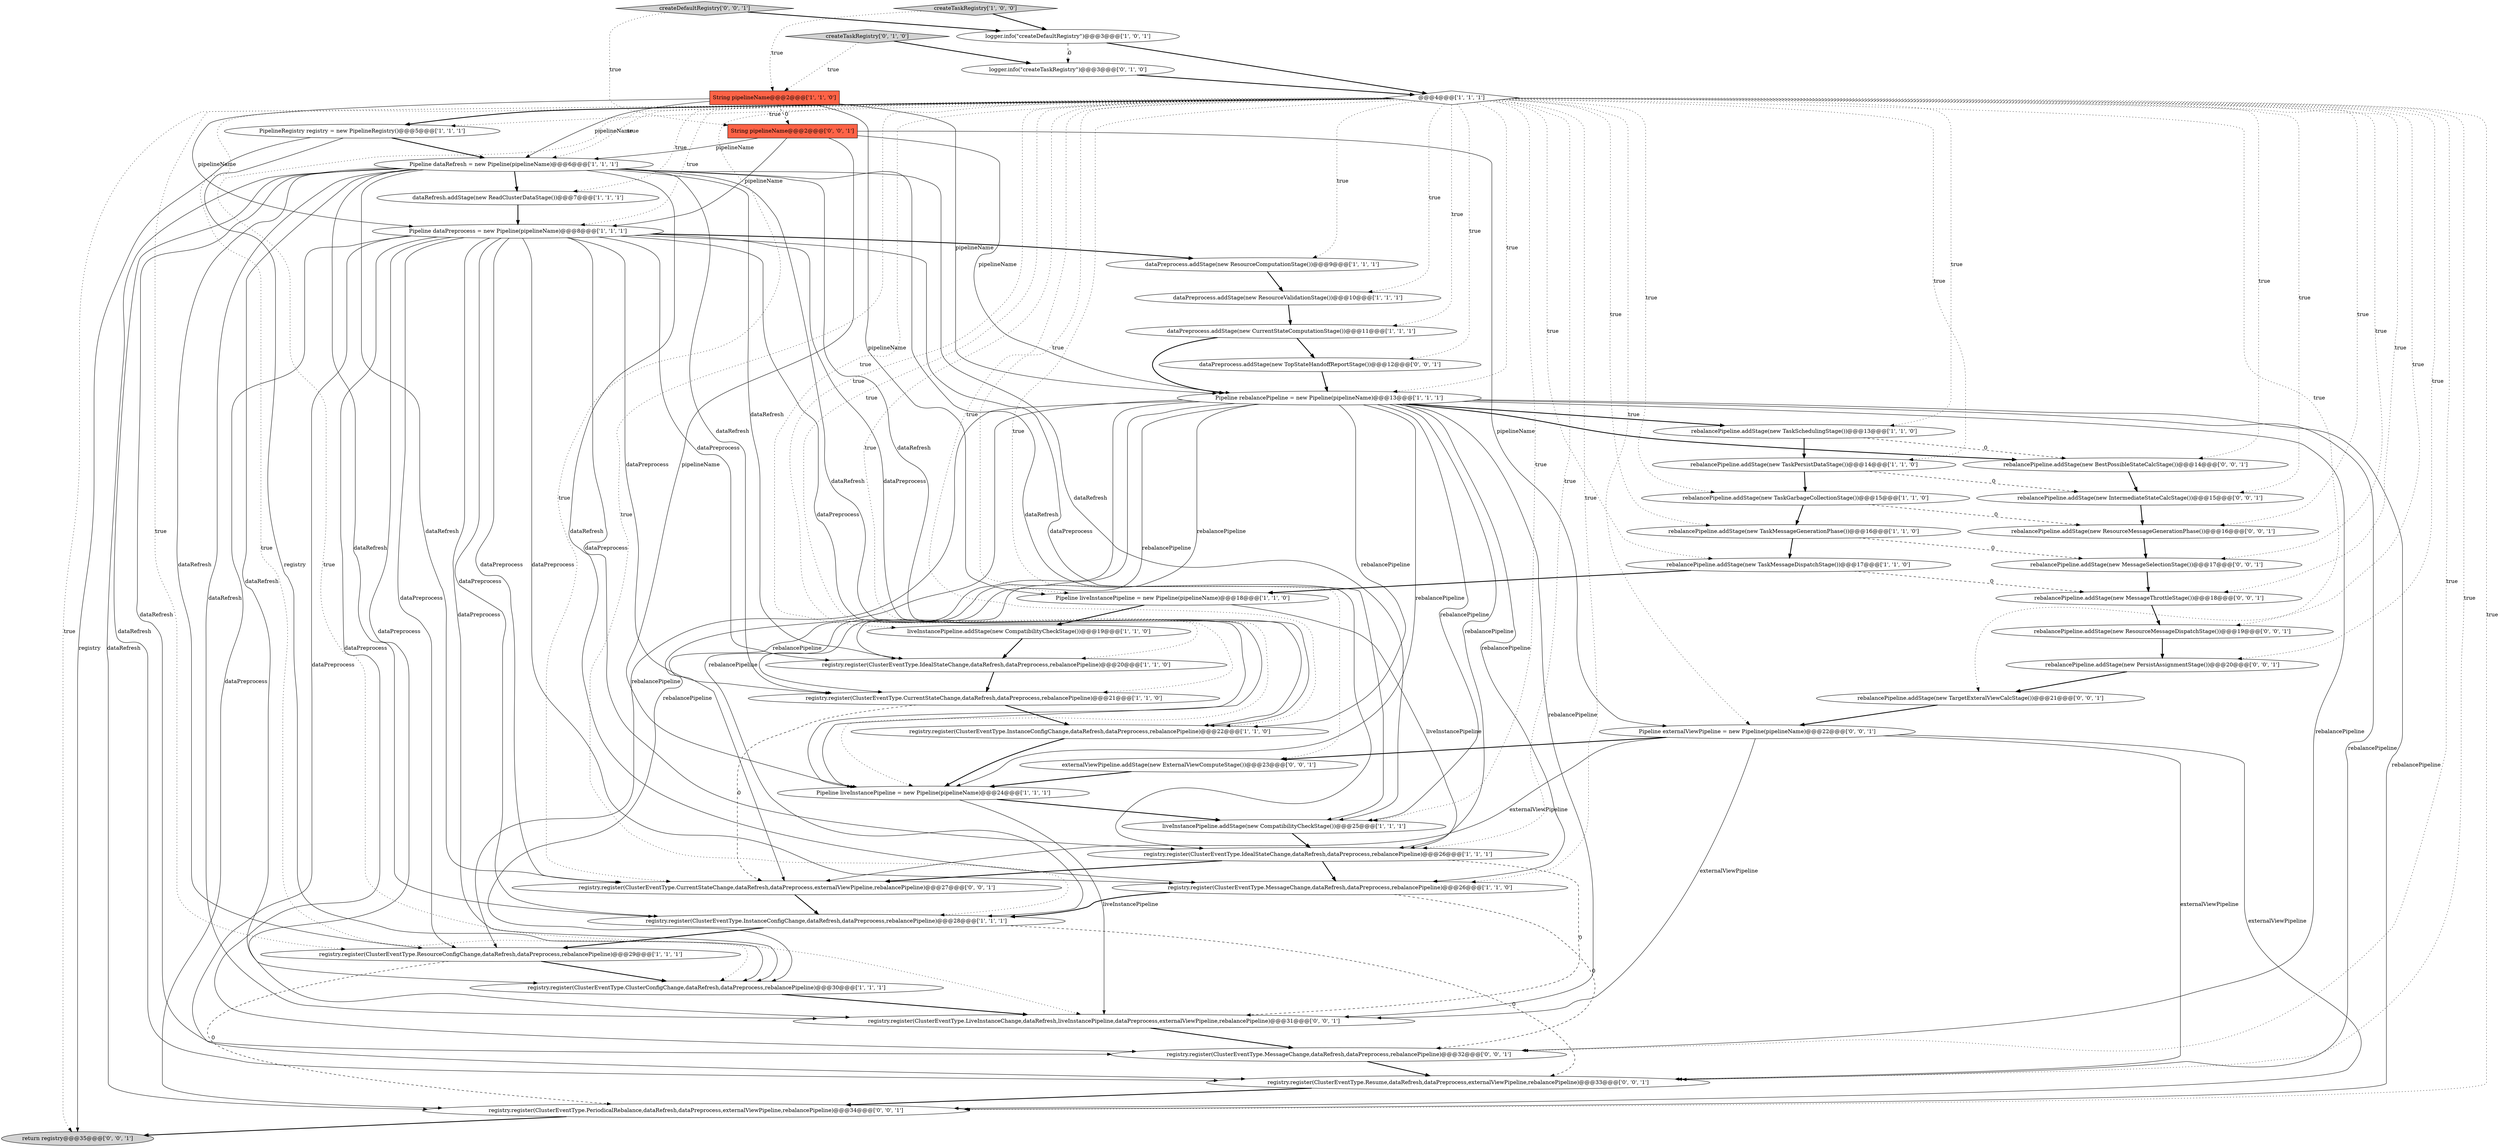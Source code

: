 digraph {
34 [style = filled, label = "registry.register(ClusterEventType.PeriodicalRebalance,dataRefresh,dataPreprocess,externalViewPipeline,rebalancePipeline)@@@34@@@['0', '0', '1']", fillcolor = white, shape = ellipse image = "AAA0AAABBB3BBB"];
40 [style = filled, label = "dataPreprocess.addStage(new TopStateHandoffReportStage())@@@12@@@['0', '0', '1']", fillcolor = white, shape = ellipse image = "AAA0AAABBB3BBB"];
4 [style = filled, label = "dataPreprocess.addStage(new CurrentStateComputationStage())@@@11@@@['1', '1', '1']", fillcolor = white, shape = ellipse image = "AAA0AAABBB1BBB"];
41 [style = filled, label = "rebalancePipeline.addStage(new PersistAssignmentStage())@@@20@@@['0', '0', '1']", fillcolor = white, shape = ellipse image = "AAA0AAABBB3BBB"];
48 [style = filled, label = "rebalancePipeline.addStage(new BestPossibleStateCalcStage())@@@14@@@['0', '0', '1']", fillcolor = white, shape = ellipse image = "AAA0AAABBB3BBB"];
13 [style = filled, label = "@@@4@@@['1', '1', '1']", fillcolor = white, shape = diamond image = "AAA0AAABBB1BBB"];
1 [style = filled, label = "registry.register(ClusterEventType.ClusterConfigChange,dataRefresh,dataPreprocess,rebalancePipeline)@@@30@@@['1', '1', '1']", fillcolor = white, shape = ellipse image = "AAA0AAABBB1BBB"];
8 [style = filled, label = "dataRefresh.addStage(new ReadClusterDataStage())@@@7@@@['1', '1', '1']", fillcolor = white, shape = ellipse image = "AAA0AAABBB1BBB"];
17 [style = filled, label = "Pipeline liveInstancePipeline = new Pipeline(pipelineName)@@@24@@@['1', '1', '1']", fillcolor = white, shape = ellipse image = "AAA0AAABBB1BBB"];
0 [style = filled, label = "liveInstancePipeline.addStage(new CompatibilityCheckStage())@@@19@@@['1', '1', '0']", fillcolor = white, shape = ellipse image = "AAA0AAABBB1BBB"];
11 [style = filled, label = "registry.register(ClusterEventType.ResourceConfigChange,dataRefresh,dataPreprocess,rebalancePipeline)@@@29@@@['1', '1', '1']", fillcolor = white, shape = ellipse image = "AAA0AAABBB1BBB"];
21 [style = filled, label = "registry.register(ClusterEventType.IdealStateChange,dataRefresh,dataPreprocess,rebalancePipeline)@@@20@@@['1', '1', '0']", fillcolor = white, shape = ellipse image = "AAA0AAABBB1BBB"];
38 [style = filled, label = "externalViewPipeline.addStage(new ExternalViewComputeStage())@@@23@@@['0', '0', '1']", fillcolor = white, shape = ellipse image = "AAA0AAABBB3BBB"];
10 [style = filled, label = "rebalancePipeline.addStage(new TaskGarbageCollectionStage())@@@15@@@['1', '1', '0']", fillcolor = white, shape = ellipse image = "AAA0AAABBB1BBB"];
7 [style = filled, label = "Pipeline rebalancePipeline = new Pipeline(pipelineName)@@@13@@@['1', '1', '1']", fillcolor = white, shape = ellipse image = "AAA0AAABBB1BBB"];
18 [style = filled, label = "registry.register(ClusterEventType.InstanceConfigChange,dataRefresh,dataPreprocess,rebalancePipeline)@@@28@@@['1', '1', '1']", fillcolor = white, shape = ellipse image = "AAA0AAABBB1BBB"];
30 [style = filled, label = "createTaskRegistry['0', '1', '0']", fillcolor = lightgray, shape = diamond image = "AAA0AAABBB2BBB"];
36 [style = filled, label = "rebalancePipeline.addStage(new IntermediateStateCalcStage())@@@15@@@['0', '0', '1']", fillcolor = white, shape = ellipse image = "AAA0AAABBB3BBB"];
39 [style = filled, label = "return registry@@@35@@@['0', '0', '1']", fillcolor = lightgray, shape = ellipse image = "AAA0AAABBB3BBB"];
20 [style = filled, label = "rebalancePipeline.addStage(new TaskPersistDataStage())@@@14@@@['1', '1', '0']", fillcolor = white, shape = ellipse image = "AAA0AAABBB1BBB"];
47 [style = filled, label = "rebalancePipeline.addStage(new TargetExteralViewCalcStage())@@@21@@@['0', '0', '1']", fillcolor = white, shape = ellipse image = "AAA0AAABBB3BBB"];
14 [style = filled, label = "dataPreprocess.addStage(new ResourceComputationStage())@@@9@@@['1', '1', '1']", fillcolor = white, shape = ellipse image = "AAA0AAABBB1BBB"];
44 [style = filled, label = "rebalancePipeline.addStage(new ResourceMessageGenerationPhase())@@@16@@@['0', '0', '1']", fillcolor = white, shape = ellipse image = "AAA0AAABBB3BBB"];
9 [style = filled, label = "rebalancePipeline.addStage(new TaskSchedulingStage())@@@13@@@['1', '1', '0']", fillcolor = white, shape = ellipse image = "AAA0AAABBB1BBB"];
32 [style = filled, label = "registry.register(ClusterEventType.Resume,dataRefresh,dataPreprocess,externalViewPipeline,rebalancePipeline)@@@33@@@['0', '0', '1']", fillcolor = white, shape = ellipse image = "AAA0AAABBB3BBB"];
49 [style = filled, label = "String pipelineName@@@2@@@['0', '0', '1']", fillcolor = tomato, shape = box image = "AAA0AAABBB3BBB"];
26 [style = filled, label = "logger.info(\"createDefaultRegistry\")@@@3@@@['1', '0', '1']", fillcolor = white, shape = ellipse image = "AAA0AAABBB1BBB"];
15 [style = filled, label = "createTaskRegistry['1', '0', '0']", fillcolor = lightgray, shape = diamond image = "AAA0AAABBB1BBB"];
29 [style = filled, label = "logger.info(\"createTaskRegistry\")@@@3@@@['0', '1', '0']", fillcolor = white, shape = ellipse image = "AAA1AAABBB2BBB"];
45 [style = filled, label = "rebalancePipeline.addStage(new ResourceMessageDispatchStage())@@@19@@@['0', '0', '1']", fillcolor = white, shape = ellipse image = "AAA0AAABBB3BBB"];
37 [style = filled, label = "rebalancePipeline.addStage(new MessageThrottleStage())@@@18@@@['0', '0', '1']", fillcolor = white, shape = ellipse image = "AAA0AAABBB3BBB"];
25 [style = filled, label = "registry.register(ClusterEventType.InstanceConfigChange,dataRefresh,dataPreprocess,rebalancePipeline)@@@22@@@['1', '1', '0']", fillcolor = white, shape = ellipse image = "AAA0AAABBB1BBB"];
19 [style = filled, label = "String pipelineName@@@2@@@['1', '1', '0']", fillcolor = tomato, shape = box image = "AAA0AAABBB1BBB"];
46 [style = filled, label = "Pipeline externalViewPipeline = new Pipeline(pipelineName)@@@22@@@['0', '0', '1']", fillcolor = white, shape = ellipse image = "AAA0AAABBB3BBB"];
5 [style = filled, label = "rebalancePipeline.addStage(new TaskMessageGenerationPhase())@@@16@@@['1', '1', '0']", fillcolor = white, shape = ellipse image = "AAA0AAABBB1BBB"];
6 [style = filled, label = "rebalancePipeline.addStage(new TaskMessageDispatchStage())@@@17@@@['1', '1', '0']", fillcolor = white, shape = ellipse image = "AAA0AAABBB1BBB"];
12 [style = filled, label = "Pipeline liveInstancePipeline = new Pipeline(pipelineName)@@@18@@@['1', '1', '0']", fillcolor = white, shape = ellipse image = "AAA0AAABBB1BBB"];
16 [style = filled, label = "Pipeline dataRefresh = new Pipeline(pipelineName)@@@6@@@['1', '1', '1']", fillcolor = white, shape = ellipse image = "AAA0AAABBB1BBB"];
22 [style = filled, label = "liveInstancePipeline.addStage(new CompatibilityCheckStage())@@@25@@@['1', '1', '1']", fillcolor = white, shape = ellipse image = "AAA0AAABBB1BBB"];
2 [style = filled, label = "registry.register(ClusterEventType.IdealStateChange,dataRefresh,dataPreprocess,rebalancePipeline)@@@26@@@['1', '1', '1']", fillcolor = white, shape = ellipse image = "AAA0AAABBB1BBB"];
27 [style = filled, label = "Pipeline dataPreprocess = new Pipeline(pipelineName)@@@8@@@['1', '1', '1']", fillcolor = white, shape = ellipse image = "AAA0AAABBB1BBB"];
24 [style = filled, label = "dataPreprocess.addStage(new ResourceValidationStage())@@@10@@@['1', '1', '1']", fillcolor = white, shape = ellipse image = "AAA0AAABBB1BBB"];
33 [style = filled, label = "createDefaultRegistry['0', '0', '1']", fillcolor = lightgray, shape = diamond image = "AAA0AAABBB3BBB"];
3 [style = filled, label = "registry.register(ClusterEventType.MessageChange,dataRefresh,dataPreprocess,rebalancePipeline)@@@26@@@['1', '1', '0']", fillcolor = white, shape = ellipse image = "AAA0AAABBB1BBB"];
28 [style = filled, label = "registry.register(ClusterEventType.CurrentStateChange,dataRefresh,dataPreprocess,rebalancePipeline)@@@21@@@['1', '1', '0']", fillcolor = white, shape = ellipse image = "AAA0AAABBB1BBB"];
42 [style = filled, label = "registry.register(ClusterEventType.CurrentStateChange,dataRefresh,dataPreprocess,externalViewPipeline,rebalancePipeline)@@@27@@@['0', '0', '1']", fillcolor = white, shape = ellipse image = "AAA0AAABBB3BBB"];
23 [style = filled, label = "PipelineRegistry registry = new PipelineRegistry()@@@5@@@['1', '1', '1']", fillcolor = white, shape = ellipse image = "AAA0AAABBB1BBB"];
35 [style = filled, label = "registry.register(ClusterEventType.LiveInstanceChange,dataRefresh,liveInstancePipeline,dataPreprocess,externalViewPipeline,rebalancePipeline)@@@31@@@['0', '0', '1']", fillcolor = white, shape = ellipse image = "AAA0AAABBB3BBB"];
43 [style = filled, label = "registry.register(ClusterEventType.MessageChange,dataRefresh,dataPreprocess,rebalancePipeline)@@@32@@@['0', '0', '1']", fillcolor = white, shape = ellipse image = "AAA0AAABBB3BBB"];
31 [style = filled, label = "rebalancePipeline.addStage(new MessageSelectionStage())@@@17@@@['0', '0', '1']", fillcolor = white, shape = ellipse image = "AAA0AAABBB3BBB"];
29->13 [style = bold, label=""];
48->36 [style = bold, label=""];
30->19 [style = dotted, label="true"];
13->42 [style = dotted, label="true"];
42->18 [style = bold, label=""];
16->17 [style = solid, label="dataRefresh"];
13->1 [style = dotted, label="true"];
13->37 [style = dotted, label="true"];
7->2 [style = solid, label="rebalancePipeline"];
20->10 [style = bold, label=""];
16->28 [style = solid, label="dataRefresh"];
27->35 [style = solid, label="dataPreprocess"];
41->47 [style = bold, label=""];
28->42 [style = dashed, label="0"];
13->46 [style = dotted, label="true"];
23->16 [style = bold, label=""];
16->3 [style = solid, label="dataRefresh"];
45->41 [style = bold, label=""];
27->32 [style = solid, label="dataPreprocess"];
14->24 [style = bold, label=""];
7->11 [style = solid, label="rebalancePipeline"];
27->43 [style = solid, label="dataPreprocess"];
25->17 [style = bold, label=""];
23->1 [style = solid, label="registry"];
19->16 [style = solid, label="pipelineName"];
46->38 [style = bold, label=""];
13->38 [style = dotted, label="true"];
46->34 [style = solid, label="externalViewPipeline"];
15->26 [style = bold, label=""];
49->46 [style = solid, label="pipelineName"];
16->34 [style = solid, label="dataRefresh"];
13->0 [style = dotted, label="true"];
13->44 [style = dotted, label="true"];
0->21 [style = bold, label=""];
38->17 [style = bold, label=""];
6->12 [style = bold, label=""];
13->22 [style = dotted, label="true"];
27->3 [style = solid, label="dataPreprocess"];
16->21 [style = solid, label="dataRefresh"];
19->27 [style = solid, label="pipelineName"];
17->22 [style = bold, label=""];
7->48 [style = bold, label=""];
13->12 [style = dotted, label="true"];
16->25 [style = solid, label="dataRefresh"];
27->2 [style = solid, label="dataPreprocess"];
10->5 [style = bold, label=""];
5->6 [style = bold, label=""];
2->42 [style = bold, label=""];
12->0 [style = bold, label=""];
15->19 [style = dotted, label="true"];
4->40 [style = bold, label=""];
31->37 [style = bold, label=""];
13->4 [style = dotted, label="true"];
9->48 [style = dashed, label="0"];
26->13 [style = bold, label=""];
46->32 [style = solid, label="externalViewPipeline"];
16->11 [style = solid, label="dataRefresh"];
7->9 [style = bold, label=""];
9->20 [style = bold, label=""];
44->31 [style = bold, label=""];
13->43 [style = dotted, label="true"];
17->35 [style = solid, label="liveInstancePipeline"];
16->8 [style = bold, label=""];
12->2 [style = solid, label="liveInstancePipeline"];
47->46 [style = bold, label=""];
13->16 [style = dotted, label="true"];
13->10 [style = dotted, label="true"];
13->24 [style = dotted, label="true"];
7->3 [style = solid, label="rebalancePipeline"];
3->18 [style = bold, label=""];
8->27 [style = bold, label=""];
7->22 [style = solid, label="rebalancePipeline"];
2->3 [style = bold, label=""];
27->28 [style = solid, label="dataPreprocess"];
7->34 [style = solid, label="rebalancePipeline"];
13->25 [style = dotted, label="true"];
49->17 [style = solid, label="pipelineName"];
13->35 [style = dotted, label="true"];
49->16 [style = solid, label="pipelineName"];
7->32 [style = solid, label="rebalancePipeline"];
40->7 [style = bold, label=""];
13->3 [style = dotted, label="true"];
37->45 [style = bold, label=""];
13->27 [style = dotted, label="true"];
13->36 [style = dotted, label="true"];
20->36 [style = dashed, label="0"];
32->34 [style = bold, label=""];
27->18 [style = solid, label="dataPreprocess"];
27->17 [style = solid, label="dataPreprocess"];
34->39 [style = bold, label=""];
46->42 [style = solid, label="externalViewPipeline"];
27->1 [style = solid, label="dataPreprocess"];
16->18 [style = solid, label="dataRefresh"];
27->25 [style = solid, label="dataPreprocess"];
13->14 [style = dotted, label="true"];
19->12 [style = solid, label="pipelineName"];
7->42 [style = solid, label="rebalancePipeline"];
7->35 [style = solid, label="rebalancePipeline"];
18->32 [style = dashed, label="0"];
22->2 [style = bold, label=""];
13->41 [style = dotted, label="true"];
13->6 [style = dotted, label="true"];
4->7 [style = bold, label=""];
19->49 [style = dashed, label="0"];
49->7 [style = solid, label="pipelineName"];
16->1 [style = solid, label="dataRefresh"];
33->49 [style = dotted, label="true"];
43->32 [style = bold, label=""];
35->43 [style = bold, label=""];
13->23 [style = bold, label=""];
24->4 [style = bold, label=""];
27->22 [style = solid, label="dataPreprocess"];
13->28 [style = dotted, label="true"];
13->11 [style = dotted, label="true"];
16->35 [style = solid, label="dataRefresh"];
13->9 [style = dotted, label="true"];
5->31 [style = dashed, label="0"];
13->17 [style = dotted, label="true"];
13->23 [style = dotted, label="true"];
13->39 [style = dotted, label="true"];
16->22 [style = solid, label="dataRefresh"];
7->25 [style = solid, label="rebalancePipeline"];
13->18 [style = dotted, label="true"];
36->44 [style = bold, label=""];
13->47 [style = dotted, label="true"];
10->44 [style = dashed, label="0"];
16->42 [style = solid, label="dataRefresh"];
27->42 [style = solid, label="dataPreprocess"];
11->34 [style = dashed, label="0"];
46->35 [style = solid, label="externalViewPipeline"];
16->2 [style = solid, label="dataRefresh"];
13->40 [style = dotted, label="true"];
18->11 [style = bold, label=""];
3->43 [style = dashed, label="0"];
19->7 [style = solid, label="pipelineName"];
26->29 [style = dashed, label="0"];
27->11 [style = solid, label="dataPreprocess"];
27->14 [style = bold, label=""];
13->21 [style = dotted, label="true"];
13->31 [style = dotted, label="true"];
23->39 [style = solid, label="registry"];
49->27 [style = solid, label="pipelineName"];
13->45 [style = dotted, label="true"];
6->37 [style = dashed, label="0"];
11->1 [style = bold, label=""];
7->1 [style = solid, label="rebalancePipeline"];
7->17 [style = solid, label="rebalancePipeline"];
13->8 [style = dotted, label="true"];
16->43 [style = solid, label="dataRefresh"];
27->34 [style = solid, label="dataPreprocess"];
13->32 [style = dotted, label="true"];
13->48 [style = dotted, label="true"];
13->2 [style = dotted, label="true"];
7->28 [style = solid, label="rebalancePipeline"];
1->35 [style = bold, label=""];
16->32 [style = solid, label="dataRefresh"];
13->20 [style = dotted, label="true"];
7->21 [style = solid, label="rebalancePipeline"];
33->26 [style = bold, label=""];
7->18 [style = solid, label="rebalancePipeline"];
13->34 [style = dotted, label="true"];
13->5 [style = dotted, label="true"];
13->7 [style = dotted, label="true"];
28->25 [style = bold, label=""];
2->35 [style = dashed, label="0"];
21->28 [style = bold, label=""];
30->29 [style = bold, label=""];
7->43 [style = solid, label="rebalancePipeline"];
27->21 [style = solid, label="dataPreprocess"];
}
